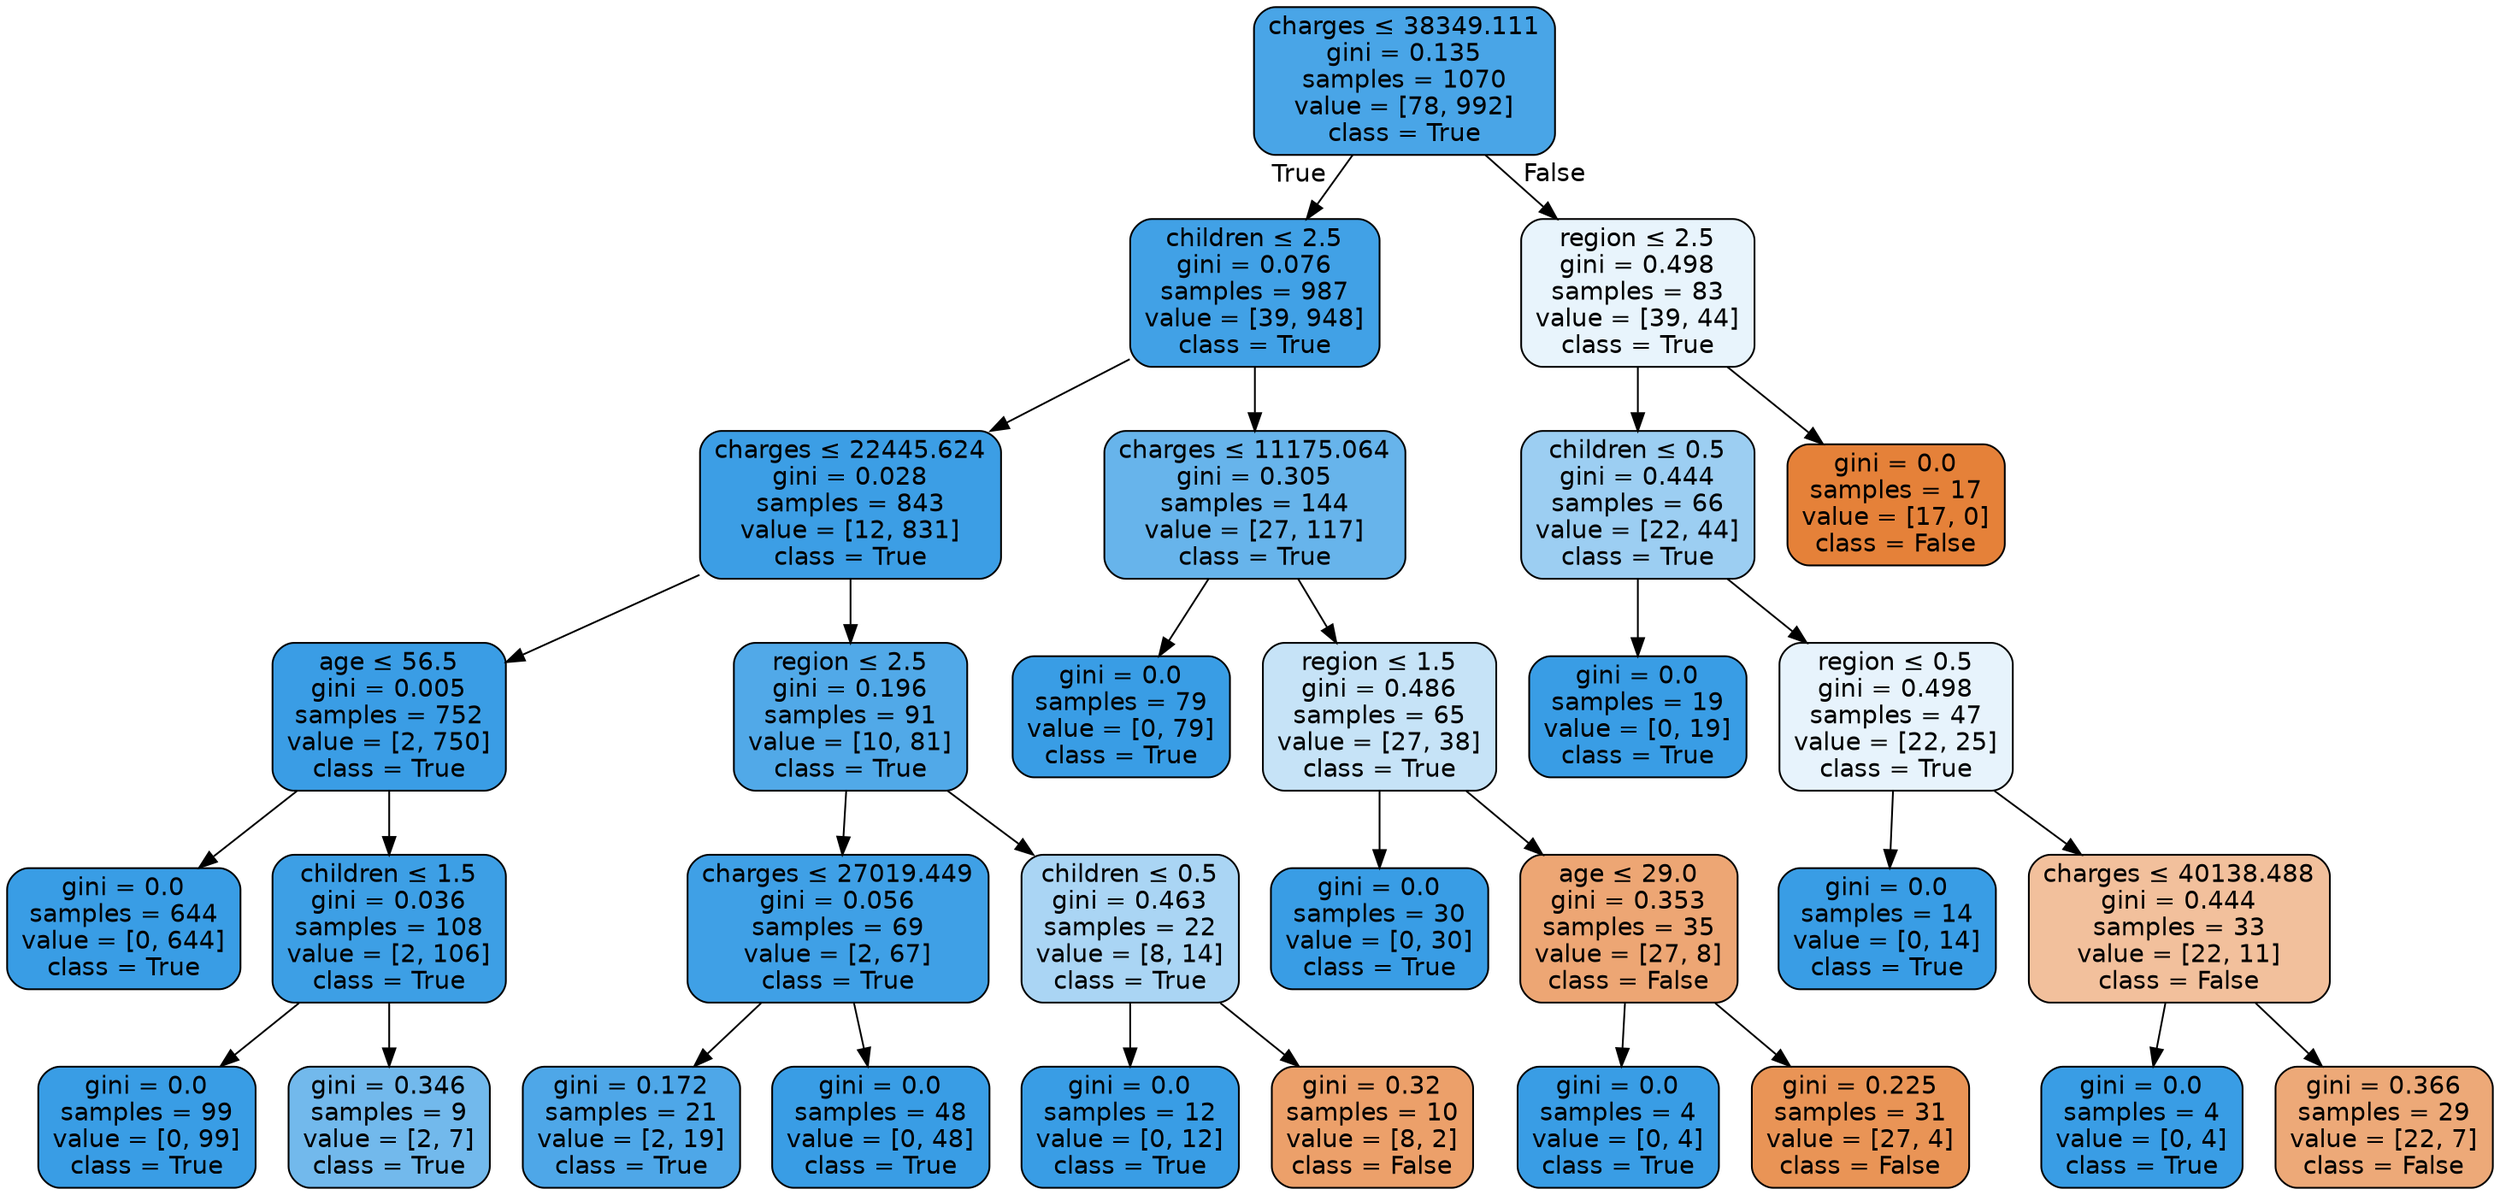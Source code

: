 digraph Tree {
node [shape=box, style="filled, rounded", color="black", fontname="helvetica"] ;
edge [fontname="helvetica"] ;
0 [label=<charges &le; 38349.111<br/>gini = 0.135<br/>samples = 1070<br/>value = [78, 992]<br/>class = True>, fillcolor="#49a5e7"] ;
1 [label=<children &le; 2.5<br/>gini = 0.076<br/>samples = 987<br/>value = [39, 948]<br/>class = True>, fillcolor="#41a1e6"] ;
0 -> 1 [labeldistance=2.5, labelangle=45, headlabel="True"] ;
2 [label=<charges &le; 22445.624<br/>gini = 0.028<br/>samples = 843<br/>value = [12, 831]<br/>class = True>, fillcolor="#3c9ee5"] ;
1 -> 2 ;
3 [label=<age &le; 56.5<br/>gini = 0.005<br/>samples = 752<br/>value = [2, 750]<br/>class = True>, fillcolor="#3a9de5"] ;
2 -> 3 ;
4 [label=<gini = 0.0<br/>samples = 644<br/>value = [0, 644]<br/>class = True>, fillcolor="#399de5"] ;
3 -> 4 ;
5 [label=<children &le; 1.5<br/>gini = 0.036<br/>samples = 108<br/>value = [2, 106]<br/>class = True>, fillcolor="#3d9fe5"] ;
3 -> 5 ;
6 [label=<gini = 0.0<br/>samples = 99<br/>value = [0, 99]<br/>class = True>, fillcolor="#399de5"] ;
5 -> 6 ;
7 [label=<gini = 0.346<br/>samples = 9<br/>value = [2, 7]<br/>class = True>, fillcolor="#72b9ec"] ;
5 -> 7 ;
8 [label=<region &le; 2.5<br/>gini = 0.196<br/>samples = 91<br/>value = [10, 81]<br/>class = True>, fillcolor="#51a9e8"] ;
2 -> 8 ;
9 [label=<charges &le; 27019.449<br/>gini = 0.056<br/>samples = 69<br/>value = [2, 67]<br/>class = True>, fillcolor="#3fa0e6"] ;
8 -> 9 ;
10 [label=<gini = 0.172<br/>samples = 21<br/>value = [2, 19]<br/>class = True>, fillcolor="#4ea7e8"] ;
9 -> 10 ;
11 [label=<gini = 0.0<br/>samples = 48<br/>value = [0, 48]<br/>class = True>, fillcolor="#399de5"] ;
9 -> 11 ;
12 [label=<children &le; 0.5<br/>gini = 0.463<br/>samples = 22<br/>value = [8, 14]<br/>class = True>, fillcolor="#aad5f4"] ;
8 -> 12 ;
13 [label=<gini = 0.0<br/>samples = 12<br/>value = [0, 12]<br/>class = True>, fillcolor="#399de5"] ;
12 -> 13 ;
14 [label=<gini = 0.32<br/>samples = 10<br/>value = [8, 2]<br/>class = False>, fillcolor="#eca06a"] ;
12 -> 14 ;
15 [label=<charges &le; 11175.064<br/>gini = 0.305<br/>samples = 144<br/>value = [27, 117]<br/>class = True>, fillcolor="#67b4eb"] ;
1 -> 15 ;
16 [label=<gini = 0.0<br/>samples = 79<br/>value = [0, 79]<br/>class = True>, fillcolor="#399de5"] ;
15 -> 16 ;
17 [label=<region &le; 1.5<br/>gini = 0.486<br/>samples = 65<br/>value = [27, 38]<br/>class = True>, fillcolor="#c6e3f7"] ;
15 -> 17 ;
18 [label=<gini = 0.0<br/>samples = 30<br/>value = [0, 30]<br/>class = True>, fillcolor="#399de5"] ;
17 -> 18 ;
19 [label=<age &le; 29.0<br/>gini = 0.353<br/>samples = 35<br/>value = [27, 8]<br/>class = False>, fillcolor="#eda674"] ;
17 -> 19 ;
20 [label=<gini = 0.0<br/>samples = 4<br/>value = [0, 4]<br/>class = True>, fillcolor="#399de5"] ;
19 -> 20 ;
21 [label=<gini = 0.225<br/>samples = 31<br/>value = [27, 4]<br/>class = False>, fillcolor="#e99456"] ;
19 -> 21 ;
22 [label=<region &le; 2.5<br/>gini = 0.498<br/>samples = 83<br/>value = [39, 44]<br/>class = True>, fillcolor="#e8f4fc"] ;
0 -> 22 [labeldistance=2.5, labelangle=-45, headlabel="False"] ;
23 [label=<children &le; 0.5<br/>gini = 0.444<br/>samples = 66<br/>value = [22, 44]<br/>class = True>, fillcolor="#9ccef2"] ;
22 -> 23 ;
24 [label=<gini = 0.0<br/>samples = 19<br/>value = [0, 19]<br/>class = True>, fillcolor="#399de5"] ;
23 -> 24 ;
25 [label=<region &le; 0.5<br/>gini = 0.498<br/>samples = 47<br/>value = [22, 25]<br/>class = True>, fillcolor="#e7f3fc"] ;
23 -> 25 ;
26 [label=<gini = 0.0<br/>samples = 14<br/>value = [0, 14]<br/>class = True>, fillcolor="#399de5"] ;
25 -> 26 ;
27 [label=<charges &le; 40138.488<br/>gini = 0.444<br/>samples = 33<br/>value = [22, 11]<br/>class = False>, fillcolor="#f2c09c"] ;
25 -> 27 ;
28 [label=<gini = 0.0<br/>samples = 4<br/>value = [0, 4]<br/>class = True>, fillcolor="#399de5"] ;
27 -> 28 ;
29 [label=<gini = 0.366<br/>samples = 29<br/>value = [22, 7]<br/>class = False>, fillcolor="#eda978"] ;
27 -> 29 ;
30 [label=<gini = 0.0<br/>samples = 17<br/>value = [17, 0]<br/>class = False>, fillcolor="#e58139"] ;
22 -> 30 ;
}
